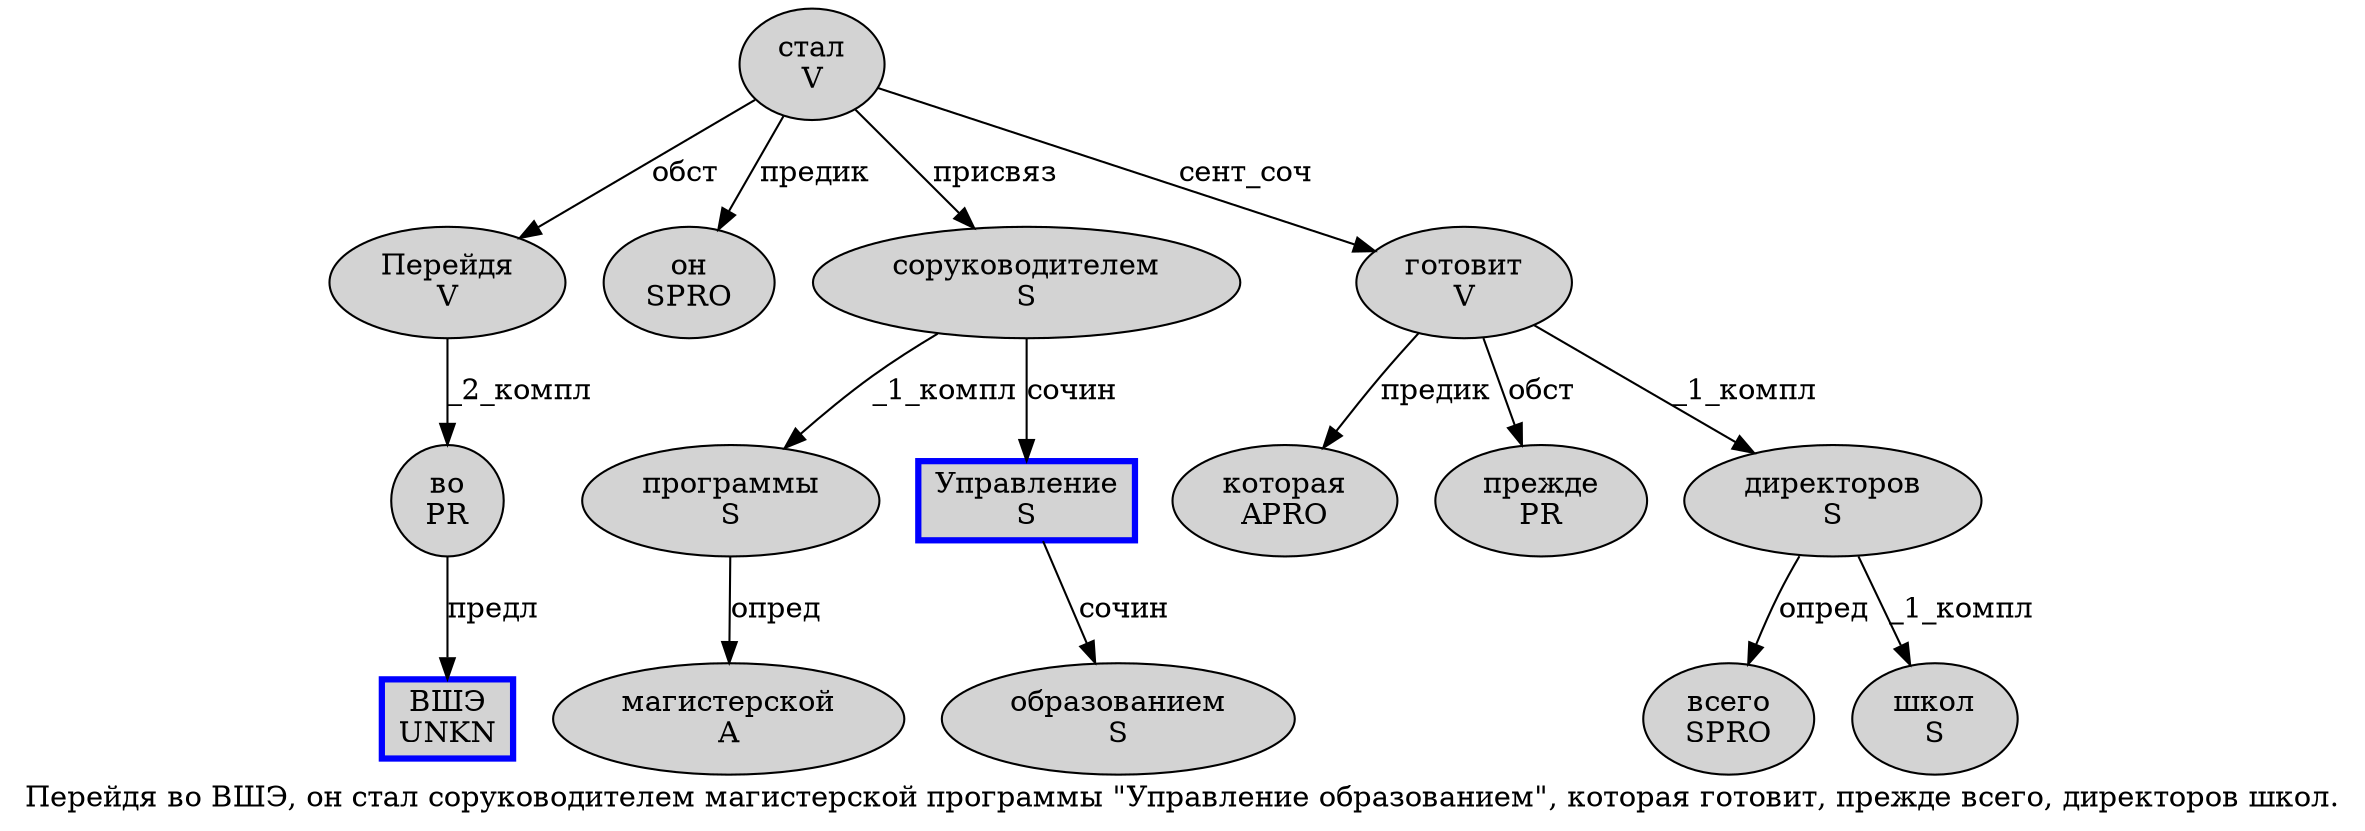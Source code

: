 digraph SENTENCE_198 {
	graph [label="Перейдя во ВШЭ, он стал соруководителем магистерской программы \"Управление образованием\", которая готовит, прежде всего, директоров школ."]
	node [style=filled]
		0 [label="Перейдя
V" color="" fillcolor=lightgray penwidth=1 shape=ellipse]
		1 [label="во
PR" color="" fillcolor=lightgray penwidth=1 shape=ellipse]
		2 [label="ВШЭ
UNKN" color=blue fillcolor=lightgray penwidth=3 shape=box]
		4 [label="он
SPRO" color="" fillcolor=lightgray penwidth=1 shape=ellipse]
		5 [label="стал
V" color="" fillcolor=lightgray penwidth=1 shape=ellipse]
		6 [label="соруководителем
S" color="" fillcolor=lightgray penwidth=1 shape=ellipse]
		7 [label="магистерской
A" color="" fillcolor=lightgray penwidth=1 shape=ellipse]
		8 [label="программы
S" color="" fillcolor=lightgray penwidth=1 shape=ellipse]
		10 [label="Управление
S" color=blue fillcolor=lightgray penwidth=3 shape=box]
		11 [label="образованием
S" color="" fillcolor=lightgray penwidth=1 shape=ellipse]
		14 [label="которая
APRO" color="" fillcolor=lightgray penwidth=1 shape=ellipse]
		15 [label="готовит
V" color="" fillcolor=lightgray penwidth=1 shape=ellipse]
		17 [label="прежде
PR" color="" fillcolor=lightgray penwidth=1 shape=ellipse]
		18 [label="всего
SPRO" color="" fillcolor=lightgray penwidth=1 shape=ellipse]
		20 [label="директоров
S" color="" fillcolor=lightgray penwidth=1 shape=ellipse]
		21 [label="школ
S" color="" fillcolor=lightgray penwidth=1 shape=ellipse]
			0 -> 1 [label="_2_компл"]
			20 -> 18 [label="опред"]
			20 -> 21 [label="_1_компл"]
			15 -> 14 [label="предик"]
			15 -> 17 [label="обст"]
			15 -> 20 [label="_1_компл"]
			6 -> 8 [label="_1_компл"]
			6 -> 10 [label="сочин"]
			10 -> 11 [label="сочин"]
			8 -> 7 [label="опред"]
			1 -> 2 [label="предл"]
			5 -> 0 [label="обст"]
			5 -> 4 [label="предик"]
			5 -> 6 [label="присвяз"]
			5 -> 15 [label="сент_соч"]
}